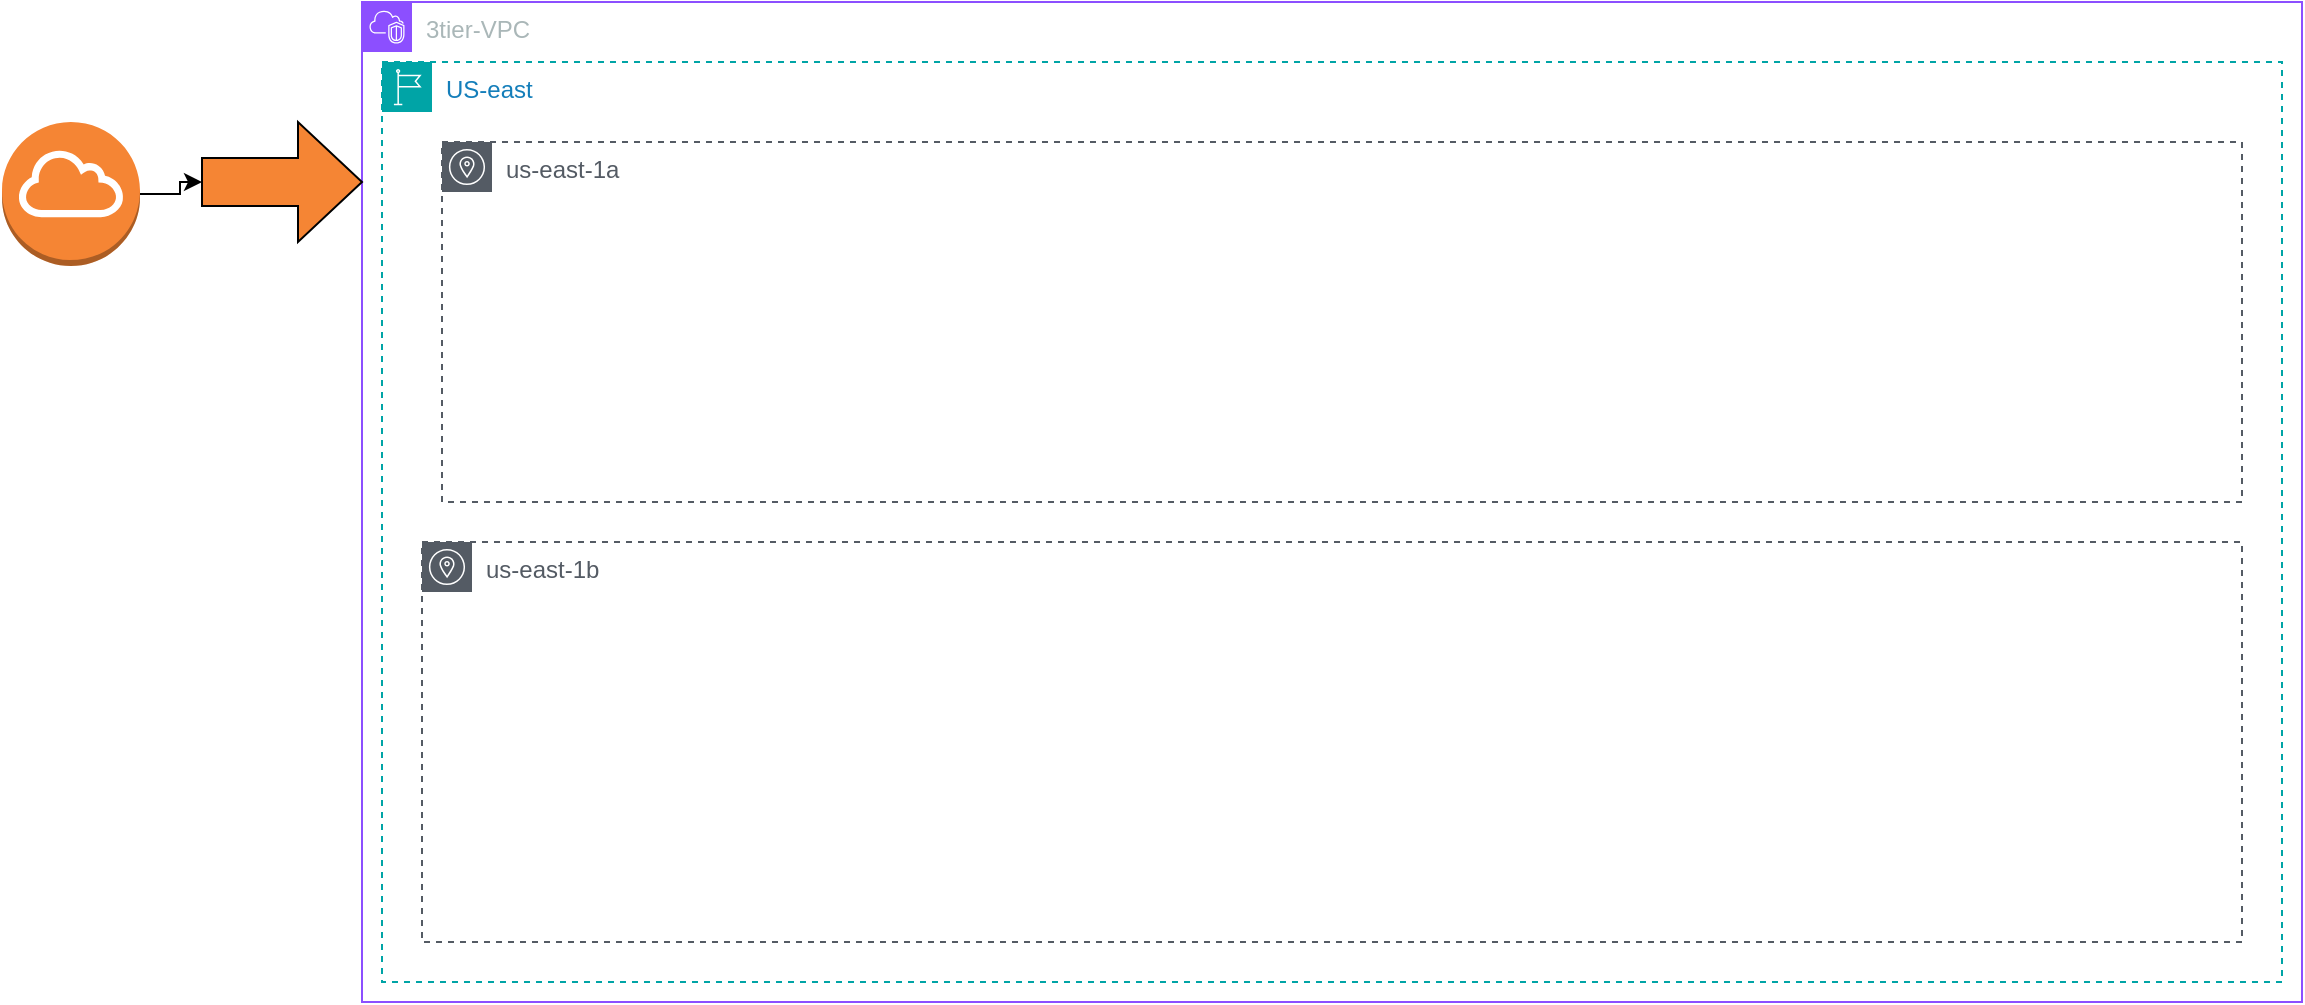 <mxfile version="26.2.14">
  <diagram name="Page-1" id="wp1vN_EcB9PVwbdR_TTC">
    <mxGraphModel dx="2059" dy="642" grid="1" gridSize="10" guides="1" tooltips="1" connect="1" arrows="1" fold="1" page="1" pageScale="1" pageWidth="850" pageHeight="1100" math="0" shadow="0">
      <root>
        <mxCell id="0" />
        <mxCell id="1" parent="0" />
        <mxCell id="LSXj0VK2o3YOv4iEomhP-1" value="3tier-VPC" style="points=[[0,0],[0.25,0],[0.5,0],[0.75,0],[1,0],[1,0.25],[1,0.5],[1,0.75],[1,1],[0.75,1],[0.5,1],[0.25,1],[0,1],[0,0.75],[0,0.5],[0,0.25]];outlineConnect=0;gradientColor=none;html=1;whiteSpace=wrap;fontSize=12;fontStyle=0;container=1;pointerEvents=0;collapsible=0;recursiveResize=0;shape=mxgraph.aws4.group;grIcon=mxgraph.aws4.group_vpc2;strokeColor=#8C4FFF;fillColor=none;verticalAlign=top;align=left;spacingLeft=30;fontColor=#AAB7B8;dashed=0;" vertex="1" parent="1">
          <mxGeometry x="80" y="50" width="970" height="500" as="geometry" />
        </mxCell>
        <mxCell id="LSXj0VK2o3YOv4iEomhP-2" value="US-east" style="points=[[0,0],[0.25,0],[0.5,0],[0.75,0],[1,0],[1,0.25],[1,0.5],[1,0.75],[1,1],[0.75,1],[0.5,1],[0.25,1],[0,1],[0,0.75],[0,0.5],[0,0.25]];outlineConnect=0;gradientColor=none;html=1;whiteSpace=wrap;fontSize=12;fontStyle=0;container=1;pointerEvents=0;collapsible=0;recursiveResize=0;shape=mxgraph.aws4.group;grIcon=mxgraph.aws4.group_region;strokeColor=#00A4A6;fillColor=none;verticalAlign=top;align=left;spacingLeft=30;fontColor=#147EBA;dashed=1;" vertex="1" parent="1">
          <mxGeometry x="90" y="80" width="950" height="460" as="geometry" />
        </mxCell>
        <mxCell id="LSXj0VK2o3YOv4iEomhP-9" value="us-east-1b" style="sketch=0;outlineConnect=0;gradientColor=none;html=1;whiteSpace=wrap;fontSize=12;fontStyle=0;shape=mxgraph.aws4.group;grIcon=mxgraph.aws4.group_availability_zone;strokeColor=#545B64;fillColor=none;verticalAlign=top;align=left;spacingLeft=30;fontColor=#545B64;dashed=1;" vertex="1" parent="LSXj0VK2o3YOv4iEomhP-2">
          <mxGeometry x="20" y="240" width="910" height="200" as="geometry" />
        </mxCell>
        <mxCell id="LSXj0VK2o3YOv4iEomhP-6" value="" style="edgeStyle=orthogonalEdgeStyle;rounded=0;orthogonalLoop=1;jettySize=auto;html=1;" edge="1" parent="1" source="LSXj0VK2o3YOv4iEomhP-4" target="LSXj0VK2o3YOv4iEomhP-5">
          <mxGeometry relative="1" as="geometry" />
        </mxCell>
        <mxCell id="LSXj0VK2o3YOv4iEomhP-4" value="" style="outlineConnect=0;dashed=0;verticalLabelPosition=bottom;verticalAlign=top;align=center;html=1;shape=mxgraph.aws3.internet_gateway;fillColor=#F58534;gradientColor=none;" vertex="1" parent="1">
          <mxGeometry x="-100" y="110" width="69" height="72" as="geometry" />
        </mxCell>
        <mxCell id="LSXj0VK2o3YOv4iEomhP-5" value="" style="shape=singleArrow;whiteSpace=wrap;html=1;arrowWidth=0.4;arrowSize=0.4;verticalAlign=top;fillColor=#F58534;dashed=0;gradientColor=none;" vertex="1" parent="1">
          <mxGeometry y="110" width="80" height="60" as="geometry" />
        </mxCell>
        <mxCell id="LSXj0VK2o3YOv4iEomhP-7" value="us-east-1a" style="sketch=0;outlineConnect=0;gradientColor=none;html=1;whiteSpace=wrap;fontSize=12;fontStyle=0;shape=mxgraph.aws4.group;grIcon=mxgraph.aws4.group_availability_zone;strokeColor=#545B64;fillColor=none;verticalAlign=top;align=left;spacingLeft=30;fontColor=#545B64;dashed=1;" vertex="1" parent="1">
          <mxGeometry x="120" y="120" width="900" height="180" as="geometry" />
        </mxCell>
      </root>
    </mxGraphModel>
  </diagram>
</mxfile>
